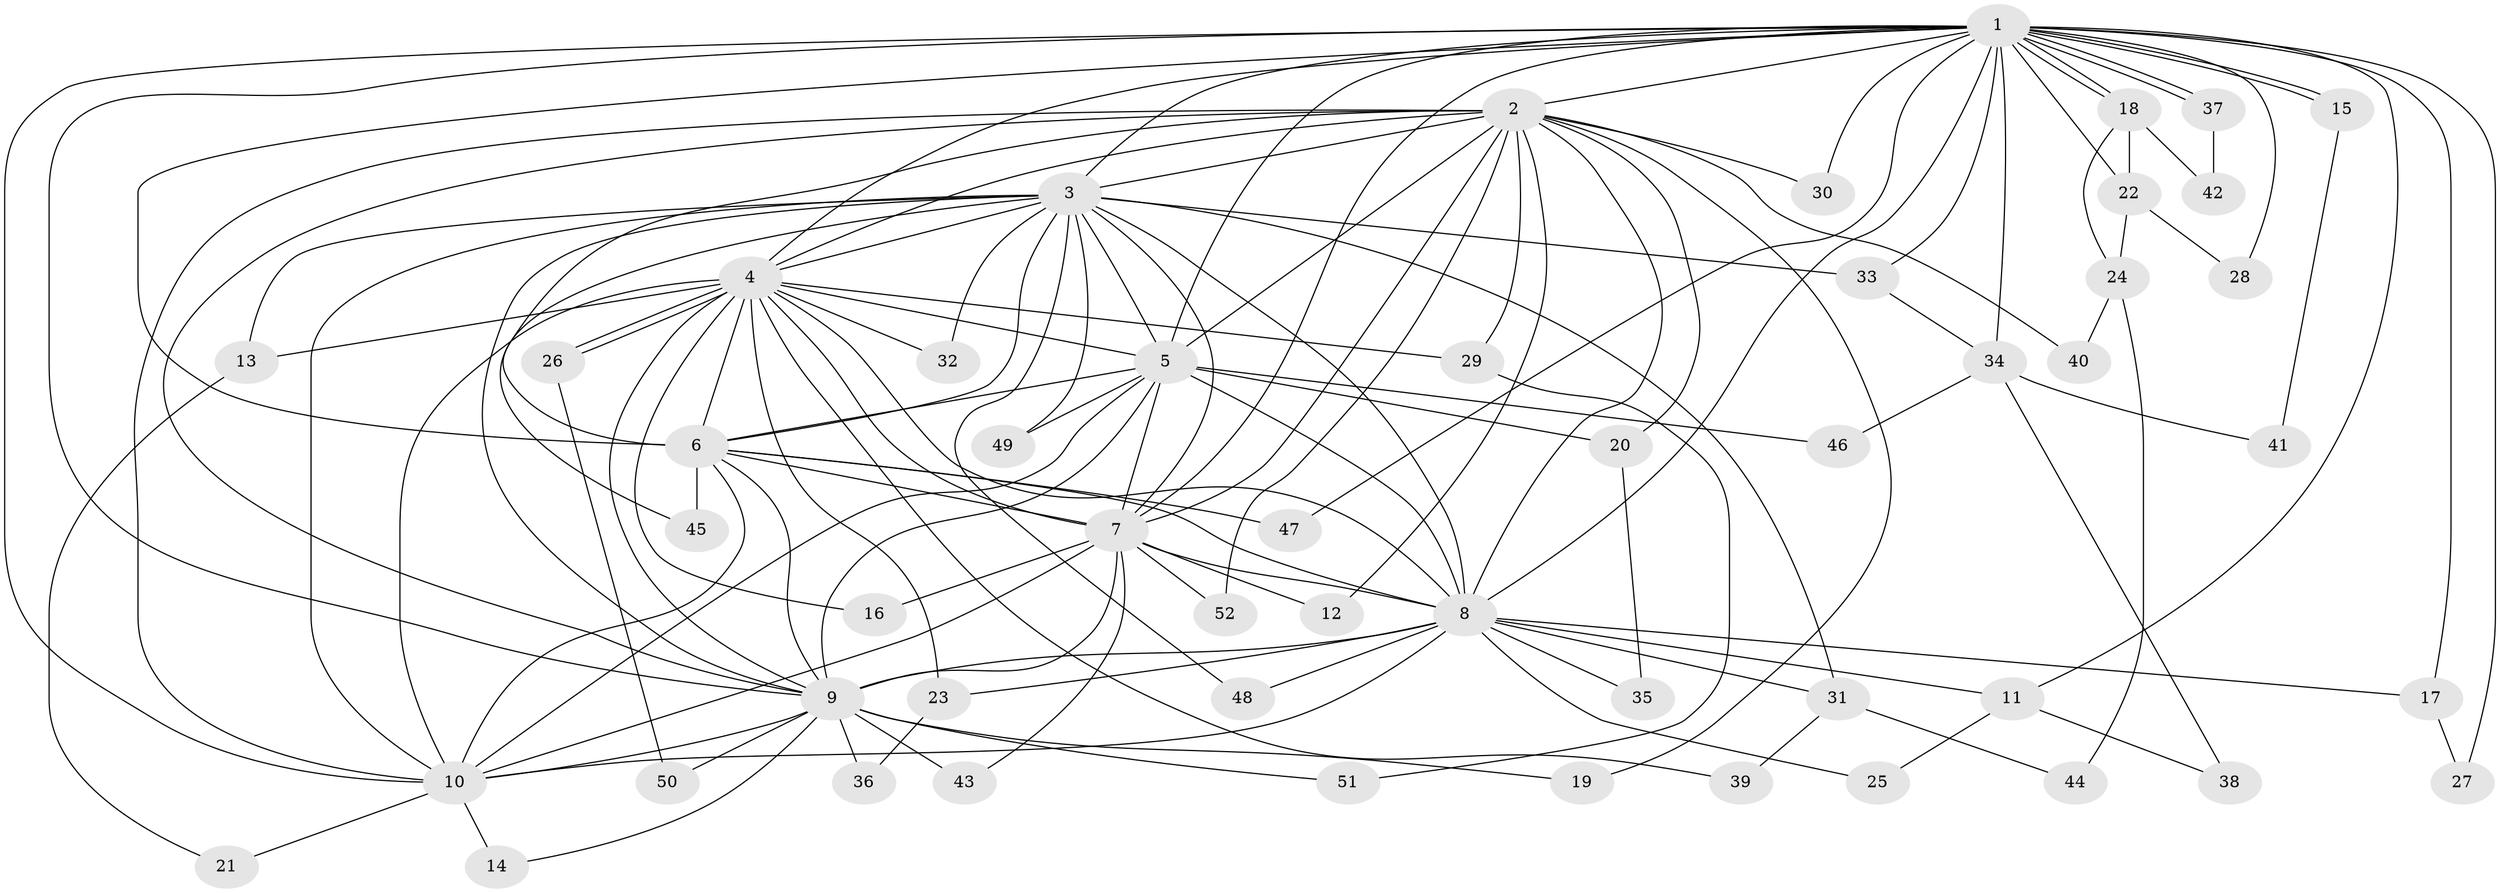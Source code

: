 // coarse degree distribution, {8: 0.038461538461538464, 16: 0.038461538461538464, 7: 0.038461538461538464, 1: 0.23076923076923078, 2: 0.5384615384615384, 15: 0.038461538461538464, 3: 0.07692307692307693}
// Generated by graph-tools (version 1.1) at 2025/49/03/04/25 21:49:31]
// undirected, 52 vertices, 129 edges
graph export_dot {
graph [start="1"]
  node [color=gray90,style=filled];
  1;
  2;
  3;
  4;
  5;
  6;
  7;
  8;
  9;
  10;
  11;
  12;
  13;
  14;
  15;
  16;
  17;
  18;
  19;
  20;
  21;
  22;
  23;
  24;
  25;
  26;
  27;
  28;
  29;
  30;
  31;
  32;
  33;
  34;
  35;
  36;
  37;
  38;
  39;
  40;
  41;
  42;
  43;
  44;
  45;
  46;
  47;
  48;
  49;
  50;
  51;
  52;
  1 -- 2;
  1 -- 3;
  1 -- 4;
  1 -- 5;
  1 -- 6;
  1 -- 7;
  1 -- 8;
  1 -- 9;
  1 -- 10;
  1 -- 11;
  1 -- 15;
  1 -- 15;
  1 -- 17;
  1 -- 18;
  1 -- 18;
  1 -- 22;
  1 -- 27;
  1 -- 28;
  1 -- 30;
  1 -- 33;
  1 -- 34;
  1 -- 37;
  1 -- 37;
  1 -- 47;
  2 -- 3;
  2 -- 4;
  2 -- 5;
  2 -- 6;
  2 -- 7;
  2 -- 8;
  2 -- 9;
  2 -- 10;
  2 -- 12;
  2 -- 19;
  2 -- 20;
  2 -- 29;
  2 -- 30;
  2 -- 40;
  2 -- 52;
  3 -- 4;
  3 -- 5;
  3 -- 6;
  3 -- 7;
  3 -- 8;
  3 -- 9;
  3 -- 10;
  3 -- 13;
  3 -- 31;
  3 -- 32;
  3 -- 33;
  3 -- 45;
  3 -- 48;
  3 -- 49;
  4 -- 5;
  4 -- 6;
  4 -- 7;
  4 -- 8;
  4 -- 9;
  4 -- 10;
  4 -- 13;
  4 -- 16;
  4 -- 23;
  4 -- 26;
  4 -- 26;
  4 -- 29;
  4 -- 32;
  4 -- 39;
  5 -- 6;
  5 -- 7;
  5 -- 8;
  5 -- 9;
  5 -- 10;
  5 -- 20;
  5 -- 46;
  5 -- 49;
  6 -- 7;
  6 -- 8;
  6 -- 9;
  6 -- 10;
  6 -- 45;
  6 -- 47;
  7 -- 8;
  7 -- 9;
  7 -- 10;
  7 -- 12;
  7 -- 16;
  7 -- 43;
  7 -- 52;
  8 -- 9;
  8 -- 10;
  8 -- 11;
  8 -- 17;
  8 -- 23;
  8 -- 25;
  8 -- 31;
  8 -- 35;
  8 -- 48;
  9 -- 10;
  9 -- 14;
  9 -- 19;
  9 -- 36;
  9 -- 43;
  9 -- 50;
  9 -- 51;
  10 -- 14;
  10 -- 21;
  11 -- 25;
  11 -- 38;
  13 -- 21;
  15 -- 41;
  17 -- 27;
  18 -- 22;
  18 -- 24;
  18 -- 42;
  20 -- 35;
  22 -- 24;
  22 -- 28;
  23 -- 36;
  24 -- 40;
  24 -- 44;
  26 -- 50;
  29 -- 51;
  31 -- 39;
  31 -- 44;
  33 -- 34;
  34 -- 38;
  34 -- 41;
  34 -- 46;
  37 -- 42;
}
